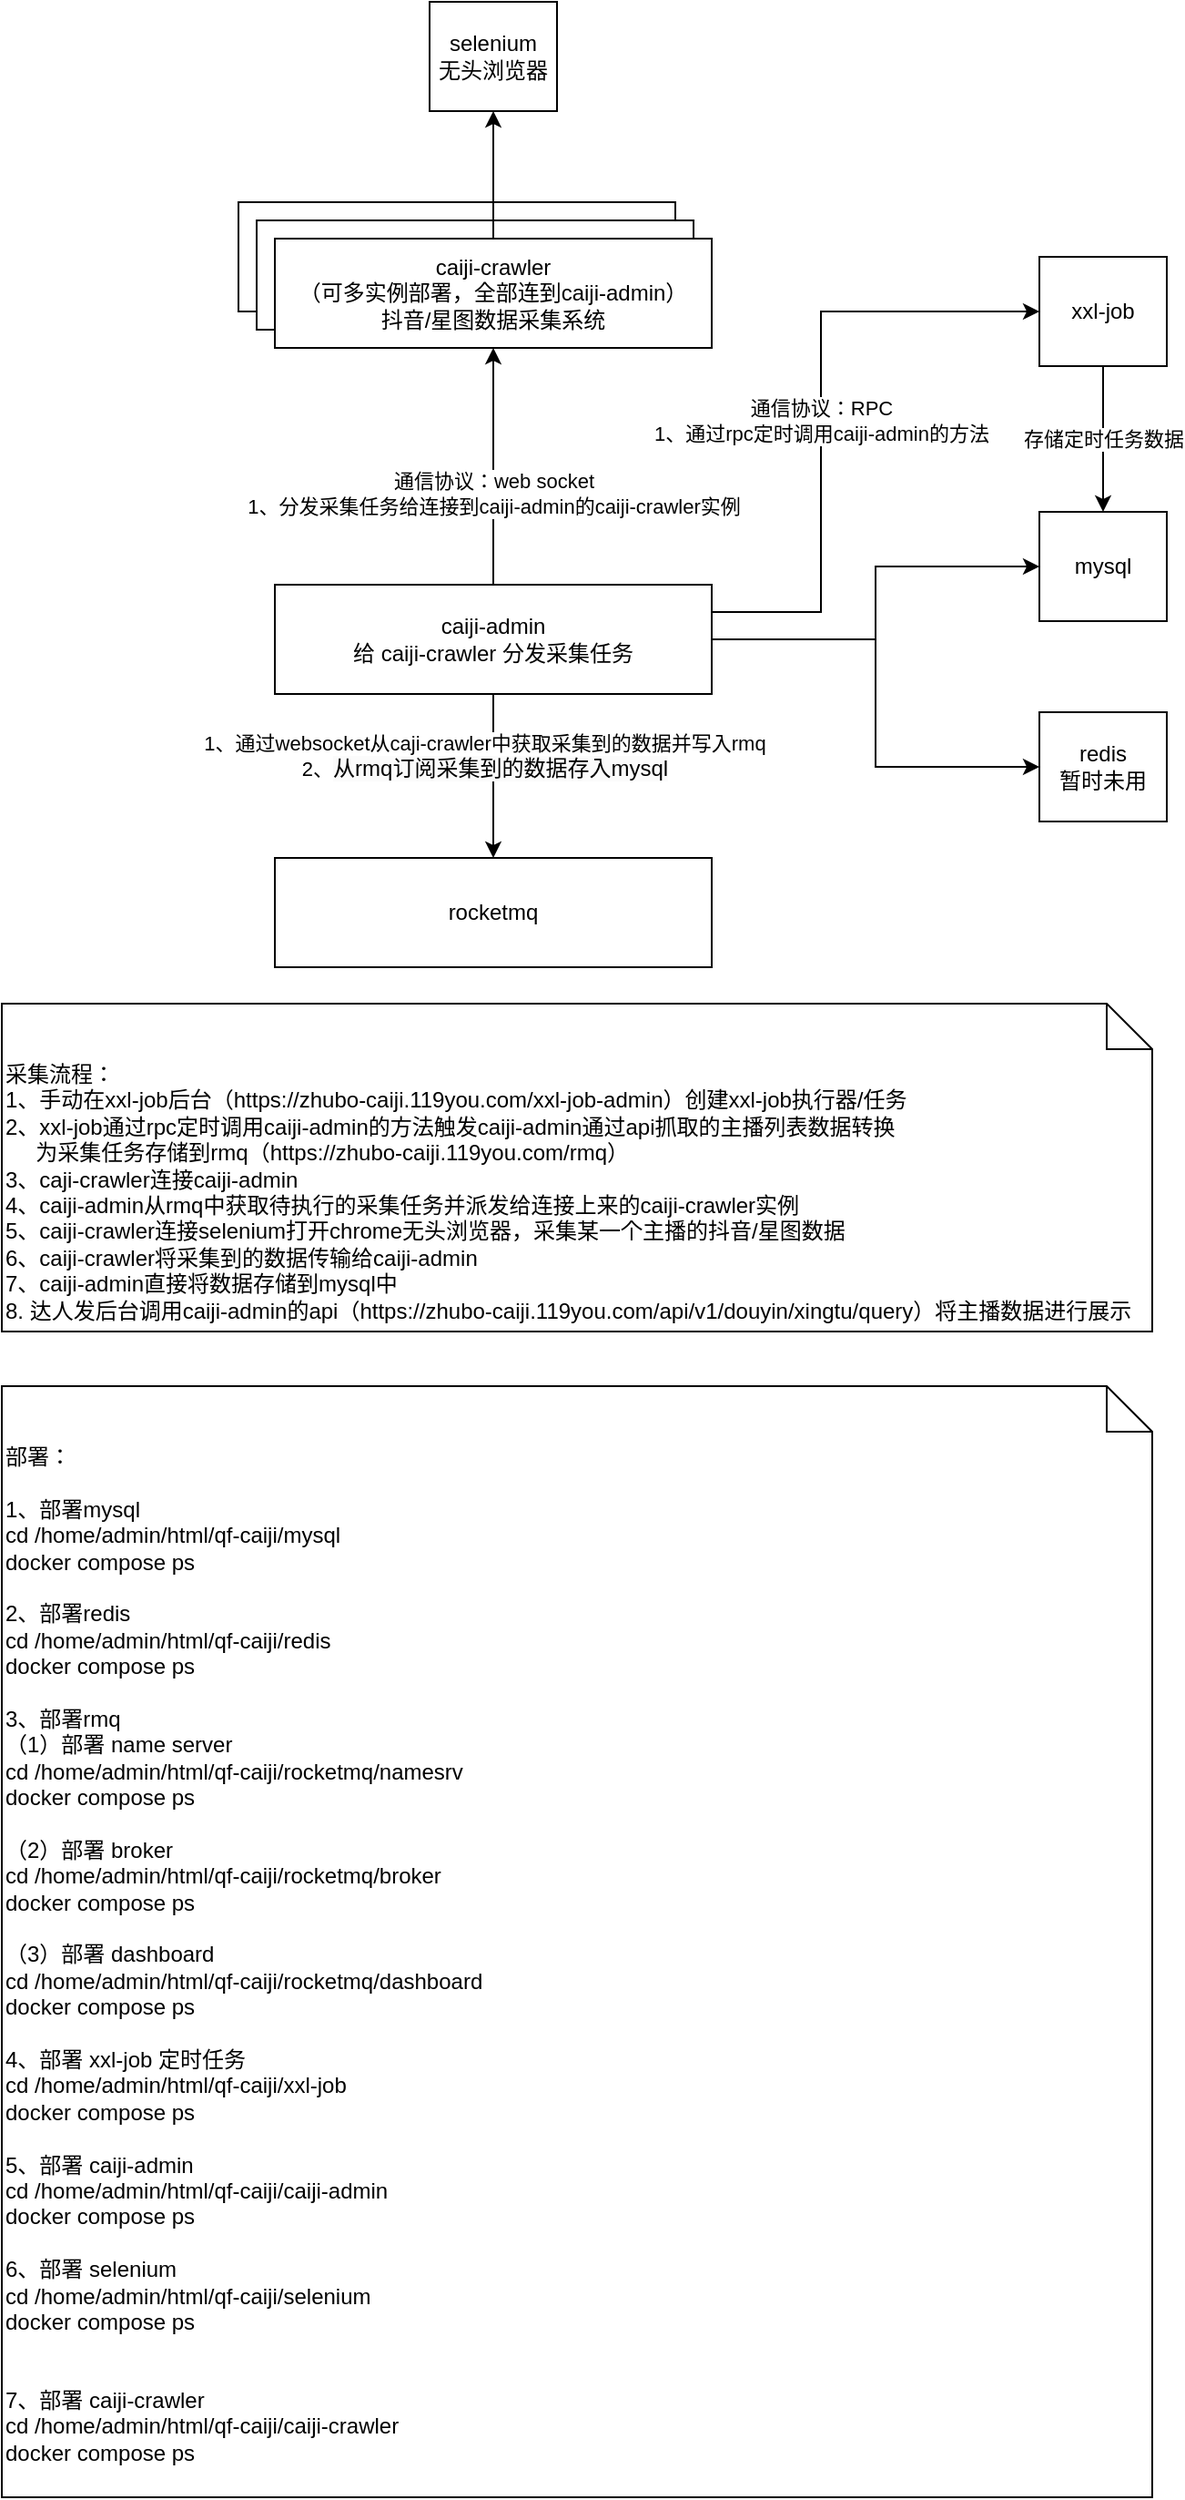<mxfile version="20.7.4" type="device"><diagram id="185xx8xCbb3oGsZvdV77" name="第 1 页"><mxGraphModel dx="914" dy="599" grid="1" gridSize="10" guides="1" tooltips="1" connect="1" arrows="1" fold="1" page="1" pageScale="1" pageWidth="827" pageHeight="1169" math="0" shadow="0"><root><mxCell id="0"/><mxCell id="1" parent="0"/><mxCell id="NshGcRsuWYnIjHicHYRE-3" style="edgeStyle=orthogonalEdgeStyle;rounded=0;orthogonalLoop=1;jettySize=auto;html=1;exitX=0.5;exitY=0;exitDx=0;exitDy=0;entryX=0.5;entryY=1;entryDx=0;entryDy=0;" edge="1" parent="1" source="NshGcRsuWYnIjHicHYRE-2" target="NshGcRsuWYnIjHicHYRE-12"><mxGeometry relative="1" as="geometry"><mxPoint x="320" y="280" as="targetPoint"/></mxGeometry></mxCell><mxCell id="NshGcRsuWYnIjHicHYRE-4" value="通信协议：web socket&lt;br&gt;1、分发采集任务给连接到caiji-admin的caiji-crawler实例" style="edgeLabel;html=1;align=center;verticalAlign=middle;resizable=0;points=[];" vertex="1" connectable="0" parent="NshGcRsuWYnIjHicHYRE-3"><mxGeometry x="-0.293" relative="1" as="geometry"><mxPoint y="-4" as="offset"/></mxGeometry></mxCell><mxCell id="NshGcRsuWYnIjHicHYRE-7" style="edgeStyle=orthogonalEdgeStyle;rounded=0;orthogonalLoop=1;jettySize=auto;html=1;exitX=0.5;exitY=1;exitDx=0;exitDy=0;entryX=0.5;entryY=0;entryDx=0;entryDy=0;" edge="1" parent="1" source="NshGcRsuWYnIjHicHYRE-2" target="NshGcRsuWYnIjHicHYRE-5"><mxGeometry relative="1" as="geometry"/></mxCell><mxCell id="NshGcRsuWYnIjHicHYRE-8" value="1、通过websocket从caji-crawler中获取采集到的数据并写入rmq&lt;br&gt;2、&lt;span style=&quot;font-size: 12px; background-color: rgb(251, 251, 251);&quot;&gt;从rmq订阅采集到的数据存入mysql&lt;/span&gt;" style="edgeLabel;html=1;align=center;verticalAlign=middle;resizable=0;points=[];" vertex="1" connectable="0" parent="NshGcRsuWYnIjHicHYRE-7"><mxGeometry x="-0.242" y="-5" relative="1" as="geometry"><mxPoint as="offset"/></mxGeometry></mxCell><mxCell id="NshGcRsuWYnIjHicHYRE-16" style="edgeStyle=orthogonalEdgeStyle;rounded=0;orthogonalLoop=1;jettySize=auto;html=1;exitX=1;exitY=0.5;exitDx=0;exitDy=0;entryX=0;entryY=0.5;entryDx=0;entryDy=0;" edge="1" parent="1" source="NshGcRsuWYnIjHicHYRE-2" target="NshGcRsuWYnIjHicHYRE-15"><mxGeometry relative="1" as="geometry"/></mxCell><mxCell id="NshGcRsuWYnIjHicHYRE-20" style="edgeStyle=orthogonalEdgeStyle;rounded=0;orthogonalLoop=1;jettySize=auto;html=1;exitX=1;exitY=0.5;exitDx=0;exitDy=0;entryX=0;entryY=0.5;entryDx=0;entryDy=0;" edge="1" parent="1" source="NshGcRsuWYnIjHicHYRE-2" target="NshGcRsuWYnIjHicHYRE-17"><mxGeometry relative="1" as="geometry"/></mxCell><mxCell id="NshGcRsuWYnIjHicHYRE-23" style="edgeStyle=orthogonalEdgeStyle;rounded=0;orthogonalLoop=1;jettySize=auto;html=1;exitX=1;exitY=0.25;exitDx=0;exitDy=0;entryX=0;entryY=0.5;entryDx=0;entryDy=0;" edge="1" parent="1" source="NshGcRsuWYnIjHicHYRE-2" target="NshGcRsuWYnIjHicHYRE-21"><mxGeometry x="-0.043" y="30" relative="1" as="geometry"><Array as="points"><mxPoint x="500" y="435"/><mxPoint x="500" y="270"/></Array><mxPoint as="offset"/></mxGeometry></mxCell><mxCell id="NshGcRsuWYnIjHicHYRE-24" value="通信协议：RPC&lt;br&gt;1、通过rpc定时调用caiji-admin的方法" style="edgeLabel;html=1;align=center;verticalAlign=middle;resizable=0;points=[];" vertex="1" connectable="0" parent="NshGcRsuWYnIjHicHYRE-23"><mxGeometry x="-0.095" relative="1" as="geometry"><mxPoint y="-9" as="offset"/></mxGeometry></mxCell><mxCell id="NshGcRsuWYnIjHicHYRE-2" value="caiji-admin&lt;br&gt;给&amp;nbsp;&lt;span style=&quot;background-color: initial;&quot;&gt;caiji-crawler 分发采集任务&lt;br&gt;&lt;/span&gt;" style="rounded=0;whiteSpace=wrap;html=1;" vertex="1" parent="1"><mxGeometry x="200" y="420" width="240" height="60" as="geometry"/></mxCell><mxCell id="NshGcRsuWYnIjHicHYRE-5" value="rocketmq" style="rounded=0;whiteSpace=wrap;html=1;" vertex="1" parent="1"><mxGeometry x="200" y="570" width="240" height="60" as="geometry"/></mxCell><mxCell id="NshGcRsuWYnIjHicHYRE-10" value="caiji-crawler&lt;br&gt;抖音/星图数据采集系统" style="rounded=0;whiteSpace=wrap;html=1;" vertex="1" parent="1"><mxGeometry x="180" y="210" width="240" height="60" as="geometry"/></mxCell><mxCell id="NshGcRsuWYnIjHicHYRE-11" value="caiji-crawler&lt;br&gt;抖音/星图数据采集系统" style="rounded=0;whiteSpace=wrap;html=1;" vertex="1" parent="1"><mxGeometry x="190" y="220" width="240" height="60" as="geometry"/></mxCell><mxCell id="NshGcRsuWYnIjHicHYRE-28" style="edgeStyle=orthogonalEdgeStyle;rounded=0;orthogonalLoop=1;jettySize=auto;html=1;exitX=0.5;exitY=0;exitDx=0;exitDy=0;entryX=0.5;entryY=1;entryDx=0;entryDy=0;" edge="1" parent="1" source="NshGcRsuWYnIjHicHYRE-12" target="NshGcRsuWYnIjHicHYRE-25"><mxGeometry relative="1" as="geometry"/></mxCell><mxCell id="NshGcRsuWYnIjHicHYRE-12" value="caiji-crawler&lt;br&gt;（可多实例部署，全部连到caiji-admin）&lt;br&gt;抖音/星图数据采集系统" style="rounded=0;whiteSpace=wrap;html=1;" vertex="1" parent="1"><mxGeometry x="200" y="230" width="240" height="60" as="geometry"/></mxCell><mxCell id="NshGcRsuWYnIjHicHYRE-15" value="mysql" style="rounded=0;whiteSpace=wrap;html=1;" vertex="1" parent="1"><mxGeometry x="620" y="380" width="70" height="60" as="geometry"/></mxCell><mxCell id="NshGcRsuWYnIjHicHYRE-17" value="redis&lt;br&gt;暂时未用" style="rounded=0;whiteSpace=wrap;html=1;" vertex="1" parent="1"><mxGeometry x="620" y="490" width="70" height="60" as="geometry"/></mxCell><mxCell id="NshGcRsuWYnIjHicHYRE-22" value="存储定时任务数据" style="edgeStyle=orthogonalEdgeStyle;rounded=0;orthogonalLoop=1;jettySize=auto;html=1;exitX=0.5;exitY=1;exitDx=0;exitDy=0;" edge="1" parent="1" source="NshGcRsuWYnIjHicHYRE-21" target="NshGcRsuWYnIjHicHYRE-15"><mxGeometry relative="1" as="geometry"/></mxCell><mxCell id="NshGcRsuWYnIjHicHYRE-21" value="xxl-job" style="rounded=0;whiteSpace=wrap;html=1;" vertex="1" parent="1"><mxGeometry x="620" y="240" width="70" height="60" as="geometry"/></mxCell><mxCell id="NshGcRsuWYnIjHicHYRE-25" value="selenium&lt;br&gt;无头浏览器" style="rounded=0;whiteSpace=wrap;html=1;" vertex="1" parent="1"><mxGeometry x="285" y="100" width="70" height="60" as="geometry"/></mxCell><mxCell id="NshGcRsuWYnIjHicHYRE-29" value="采集流程：&lt;br&gt;1、手动在xxl-job后台（https://zhubo-caiji.119you.com/xxl-job-admin）创建xxl-job执行器/任务&lt;br&gt;2、xxl-job通过rpc定时调用caiji-admin的方法触发caiji-admin通过api抓取的主播列表数据转换&lt;br&gt;&amp;nbsp; &amp;nbsp; &amp;nbsp;为采集任务存储到rmq（https://zhubo-caiji.119you.com/rmq）&lt;br&gt;3、caji-crawler连接caiji-admin&lt;br&gt;4、caiji-admin从rmq中获取待执行的采集任务并派发给连接上来的caiji-crawler实例&lt;br&gt;5、caiji-crawler连接selenium打开chrome无头浏览器，采集某一个主播的抖音/星图数据&lt;br&gt;6、caiji-crawler将采集到的数据传输给caiji-admin&lt;br&gt;7、caiji-admin直接将数据存储到mysql中&lt;br&gt;8. 达人发后台调用caiji-admin的api（https://zhubo-caiji.119you.com/api/v1/douyin/xingtu/query）将主播数据进行展示" style="shape=note2;boundedLbl=1;whiteSpace=wrap;html=1;size=25;verticalAlign=top;align=left;" vertex="1" parent="1"><mxGeometry x="50" y="650" width="632" height="180" as="geometry"/></mxCell><mxCell id="NshGcRsuWYnIjHicHYRE-30" value="部署：&lt;br&gt;&lt;br&gt;1、部署mysql&lt;br&gt;cd /home/admin/html/qf-caiji/mysql&lt;br&gt;docker compose ps&lt;br&gt;&lt;br&gt;2、部署redis&lt;br&gt;cd&amp;nbsp;/home/admin/html/qf-caiji/redis&lt;br&gt;docker compose ps&lt;br&gt;&lt;br&gt;3、部署rmq&lt;br&gt;（1）部署 name server&lt;br&gt;cd /home/admin/html/qf-caiji/rocketmq/namesrv&lt;br&gt;docker compose ps&lt;br&gt;&lt;br&gt;（2）部署 broker&lt;br&gt;cd&amp;nbsp;/home/admin/html/qf-caiji/rocketmq/broker&lt;br&gt;docker compose ps&lt;br&gt;&lt;br&gt;（3）部署 dashboard&lt;br&gt;cd&amp;nbsp;/home/admin/html/qf-caiji/rocketmq/dashboard&lt;br style=&quot;border-color: var(--border-color);&quot;&gt;docker compose ps&lt;br&gt;&lt;br&gt;4、部署 xxl-job 定时任务&lt;br&gt;cd&amp;nbsp;/home/admin/html/qf-caiji/xxl-job&lt;br&gt;docker compose ps&lt;br&gt;&lt;br&gt;5、部署&amp;nbsp;caiji-admin&lt;br&gt;cd&amp;nbsp;/home/admin/html/qf-caiji/caiji-admin&lt;br style=&quot;border-color: var(--border-color);&quot;&gt;docker compose ps&lt;br&gt;&lt;br&gt;6、部署&amp;nbsp;selenium&lt;br&gt;cd&amp;nbsp;/home/admin/html/qf-caiji/selenium&lt;br style=&quot;border-color: var(--border-color);&quot;&gt;docker compose ps&lt;br&gt;&lt;br style=&quot;border-color: var(--border-color);&quot;&gt;&lt;br style=&quot;border-color: var(--border-color);&quot;&gt;7、部署&amp;nbsp;&lt;span style=&quot;background-color: initial;&quot;&gt;caiji-crawler&lt;/span&gt;&lt;br&gt;cd&amp;nbsp;/home/admin/html/qf-caiji/&lt;span style=&quot;background-color: initial;&quot;&gt;caiji-crawler&lt;/span&gt;&lt;br&gt;docker compose ps" style="shape=note2;boundedLbl=1;whiteSpace=wrap;html=1;size=25;verticalAlign=top;align=left;" vertex="1" parent="1"><mxGeometry x="50" y="860" width="632" height="610" as="geometry"/></mxCell></root></mxGraphModel></diagram></mxfile>